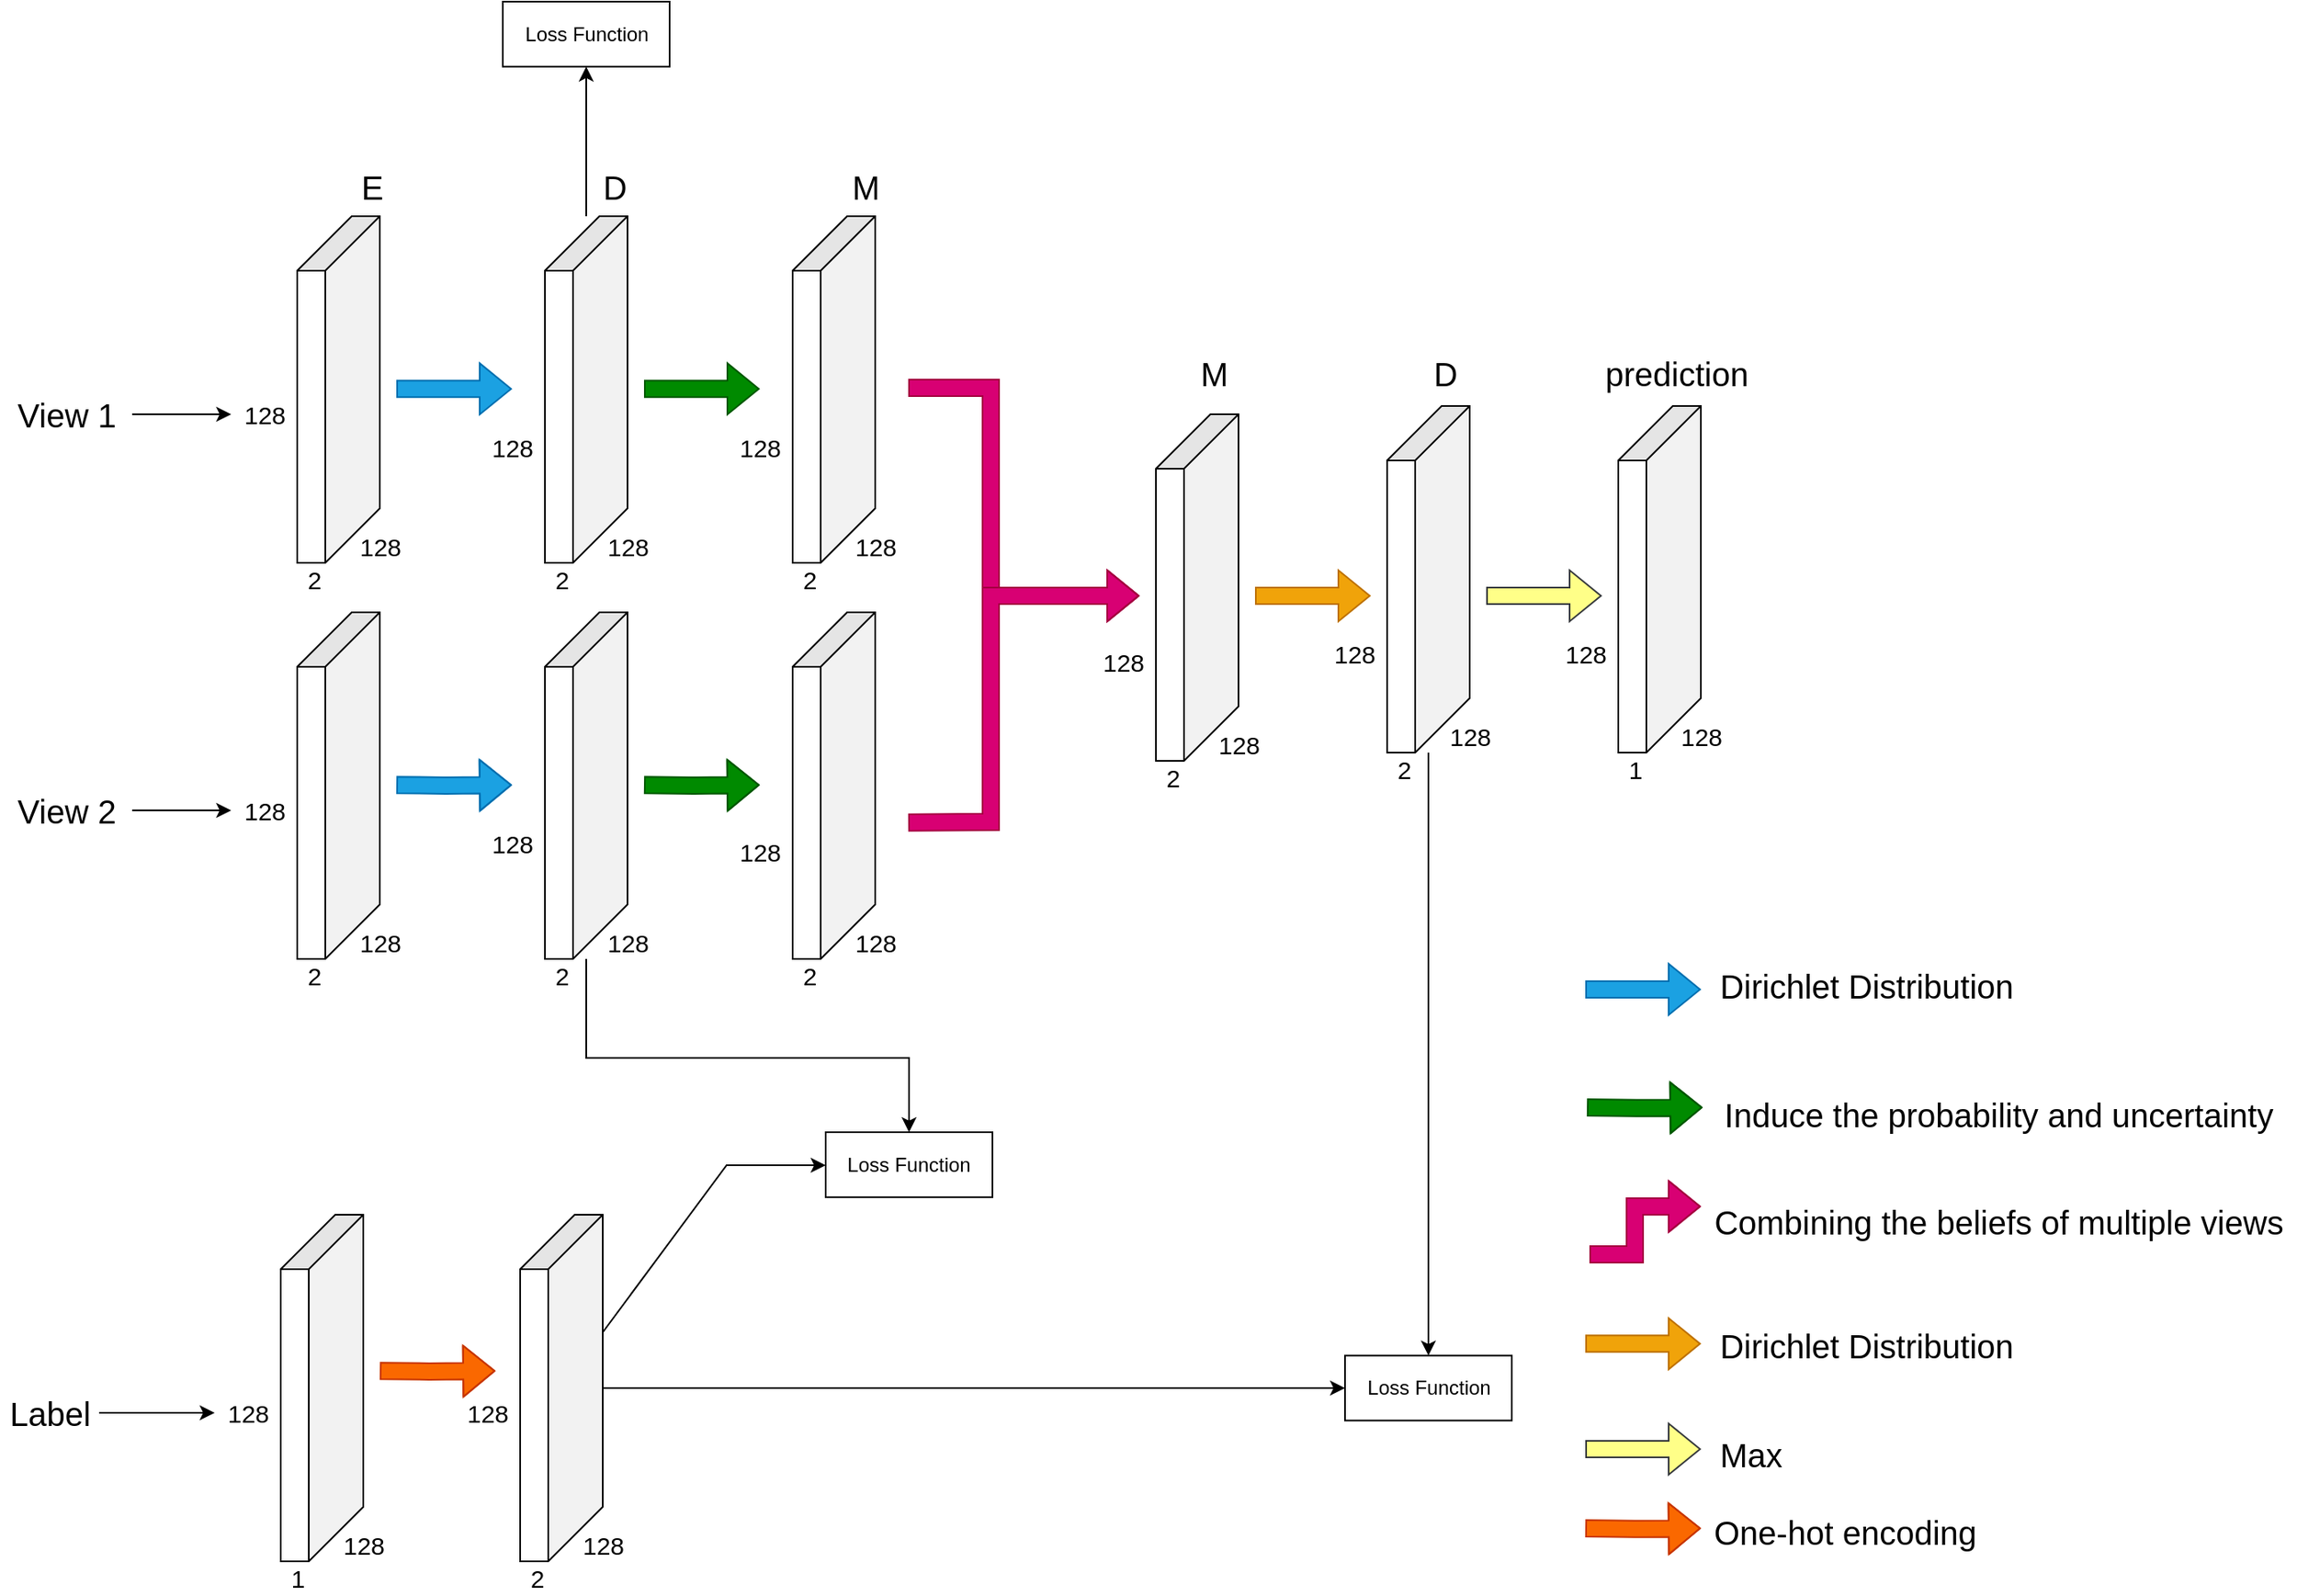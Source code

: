 <mxfile version="16.1.2" type="device"><diagram id="yiHz2BUGcFiBmMHOeCYi" name="第 1 页"><mxGraphModel dx="1865" dy="649" grid="1" gridSize="10" guides="1" tooltips="1" connect="1" arrows="1" fold="1" page="1" pageScale="1" pageWidth="827" pageHeight="1169" math="0" shadow="0"><root><mxCell id="0"/><mxCell id="1" parent="0"/><mxCell id="hBufid1eM8Qcbb5ndOK8-2" value="" style="shape=cube;whiteSpace=wrap;html=1;boundedLbl=1;backgroundOutline=1;darkOpacity=0.05;darkOpacity2=0.1;rotation=90;size=33;" parent="1" vertex="1"><mxGeometry x="-10" y="290" width="210" height="50" as="geometry"/></mxCell><mxCell id="hBufid1eM8Qcbb5ndOK8-3" value="&lt;font style=&quot;font-size: 15px&quot;&gt;2&lt;/font&gt;" style="text;html=1;align=center;verticalAlign=middle;resizable=0;points=[];autosize=1;strokeColor=none;fillColor=none;" parent="1" vertex="1"><mxGeometry x="70" y="420" width="20" height="20" as="geometry"/></mxCell><mxCell id="hBufid1eM8Qcbb5ndOK8-4" value="&lt;font style=&quot;font-size: 15px&quot;&gt;128&lt;/font&gt;" style="text;html=1;align=center;verticalAlign=middle;resizable=0;points=[];autosize=1;strokeColor=none;fillColor=none;" parent="1" vertex="1"><mxGeometry x="30" y="320" width="40" height="20" as="geometry"/></mxCell><mxCell id="hBufid1eM8Qcbb5ndOK8-5" value="&lt;font style=&quot;font-size: 15px&quot;&gt;128&lt;/font&gt;" style="text;html=1;align=center;verticalAlign=middle;resizable=0;points=[];autosize=1;strokeColor=none;fillColor=none;" parent="1" vertex="1"><mxGeometry x="100" y="400" width="40" height="20" as="geometry"/></mxCell><mxCell id="hBufid1eM8Qcbb5ndOK8-6" value="" style="shape=cube;whiteSpace=wrap;html=1;boundedLbl=1;backgroundOutline=1;darkOpacity=0.05;darkOpacity2=0.1;rotation=90;size=33;" parent="1" vertex="1"><mxGeometry x="-10" y="530" width="210" height="50" as="geometry"/></mxCell><mxCell id="hBufid1eM8Qcbb5ndOK8-7" value="&lt;font style=&quot;font-size: 15px&quot;&gt;2&lt;/font&gt;" style="text;html=1;align=center;verticalAlign=middle;resizable=0;points=[];autosize=1;strokeColor=none;fillColor=none;" parent="1" vertex="1"><mxGeometry x="70" y="660" width="20" height="20" as="geometry"/></mxCell><mxCell id="hBufid1eM8Qcbb5ndOK8-8" value="&lt;font style=&quot;font-size: 15px&quot;&gt;128&lt;/font&gt;" style="text;html=1;align=center;verticalAlign=middle;resizable=0;points=[];autosize=1;strokeColor=none;fillColor=none;" parent="1" vertex="1"><mxGeometry x="30" y="560" width="40" height="20" as="geometry"/></mxCell><mxCell id="hBufid1eM8Qcbb5ndOK8-9" value="&lt;font style=&quot;font-size: 15px&quot;&gt;128&lt;/font&gt;" style="text;html=1;align=center;verticalAlign=middle;resizable=0;points=[];autosize=1;strokeColor=none;fillColor=none;" parent="1" vertex="1"><mxGeometry x="100" y="640" width="40" height="20" as="geometry"/></mxCell><mxCell id="hBufid1eM8Qcbb5ndOK8-131" value="" style="edgeStyle=orthogonalEdgeStyle;rounded=0;orthogonalLoop=1;jettySize=auto;html=1;fontSize=15;entryX=0.5;entryY=1;entryDx=0;entryDy=0;" parent="1" source="hBufid1eM8Qcbb5ndOK8-10" target="hBufid1eM8Qcbb5ndOK8-128" edge="1"><mxGeometry relative="1" as="geometry"><mxPoint x="440.5" y="150" as="targetPoint"/></mxGeometry></mxCell><mxCell id="hBufid1eM8Qcbb5ndOK8-10" value="" style="shape=cube;whiteSpace=wrap;html=1;boundedLbl=1;backgroundOutline=1;darkOpacity=0.05;darkOpacity2=0.1;rotation=90;size=33;" parent="1" vertex="1"><mxGeometry x="140" y="290" width="210" height="50" as="geometry"/></mxCell><mxCell id="hBufid1eM8Qcbb5ndOK8-11" value="&lt;font style=&quot;font-size: 15px&quot;&gt;2&lt;/font&gt;" style="text;html=1;align=center;verticalAlign=middle;resizable=0;points=[];autosize=1;strokeColor=none;fillColor=none;" parent="1" vertex="1"><mxGeometry x="220" y="420" width="20" height="20" as="geometry"/></mxCell><mxCell id="hBufid1eM8Qcbb5ndOK8-12" value="&lt;font style=&quot;font-size: 15px&quot;&gt;128&lt;/font&gt;" style="text;html=1;align=center;verticalAlign=middle;resizable=0;points=[];autosize=1;strokeColor=none;fillColor=none;" parent="1" vertex="1"><mxGeometry x="180" y="340" width="40" height="20" as="geometry"/></mxCell><mxCell id="hBufid1eM8Qcbb5ndOK8-13" value="&lt;font style=&quot;font-size: 15px&quot;&gt;128&lt;/font&gt;" style="text;html=1;align=center;verticalAlign=middle;resizable=0;points=[];autosize=1;strokeColor=none;fillColor=none;" parent="1" vertex="1"><mxGeometry x="250" y="400" width="40" height="20" as="geometry"/></mxCell><mxCell id="hBufid1eM8Qcbb5ndOK8-107" value="" style="edgeStyle=orthogonalEdgeStyle;rounded=0;orthogonalLoop=1;jettySize=auto;html=1;fontSize=15;entryX=0.5;entryY=0;entryDx=0;entryDy=0;" parent="1" source="hBufid1eM8Qcbb5ndOK8-14" target="hBufid1eM8Qcbb5ndOK8-111" edge="1"><mxGeometry relative="1" as="geometry"><mxPoint x="490" y="695.0" as="targetPoint"/><Array as="points"><mxPoint x="245" y="720"/><mxPoint x="441" y="720"/></Array></mxGeometry></mxCell><mxCell id="hBufid1eM8Qcbb5ndOK8-14" value="" style="shape=cube;whiteSpace=wrap;html=1;boundedLbl=1;backgroundOutline=1;darkOpacity=0.05;darkOpacity2=0.1;rotation=90;size=33;" parent="1" vertex="1"><mxGeometry x="140" y="530" width="210" height="50" as="geometry"/></mxCell><mxCell id="hBufid1eM8Qcbb5ndOK8-15" value="&lt;font style=&quot;font-size: 15px&quot;&gt;2&lt;/font&gt;" style="text;html=1;align=center;verticalAlign=middle;resizable=0;points=[];autosize=1;strokeColor=none;fillColor=none;" parent="1" vertex="1"><mxGeometry x="220" y="660" width="20" height="20" as="geometry"/></mxCell><mxCell id="hBufid1eM8Qcbb5ndOK8-16" value="&lt;font style=&quot;font-size: 15px&quot;&gt;128&lt;/font&gt;" style="text;html=1;align=center;verticalAlign=middle;resizable=0;points=[];autosize=1;strokeColor=none;fillColor=none;" parent="1" vertex="1"><mxGeometry x="180" y="580" width="40" height="20" as="geometry"/></mxCell><mxCell id="hBufid1eM8Qcbb5ndOK8-17" value="&lt;font style=&quot;font-size: 15px&quot;&gt;128&lt;/font&gt;" style="text;html=1;align=center;verticalAlign=middle;resizable=0;points=[];autosize=1;strokeColor=none;fillColor=none;" parent="1" vertex="1"><mxGeometry x="250" y="640" width="40" height="20" as="geometry"/></mxCell><mxCell id="hBufid1eM8Qcbb5ndOK8-22" value="" style="shape=flexArrow;endArrow=classic;html=1;rounded=0;fillColor=#1ba1e2;strokeColor=#006EAF;" parent="1" edge="1"><mxGeometry width="50" height="50" relative="1" as="geometry"><mxPoint x="130" y="314.58" as="sourcePoint"/><mxPoint x="200" y="314.58" as="targetPoint"/></mxGeometry></mxCell><mxCell id="hBufid1eM8Qcbb5ndOK8-23" value="" style="shape=flexArrow;endArrow=classic;html=1;rounded=0;fillColor=#1ba1e2;strokeColor=#006EAF;" parent="1" edge="1"><mxGeometry width="50" height="50" relative="1" as="geometry"><mxPoint x="130" y="554.58" as="sourcePoint"/><mxPoint x="200" y="554.58" as="targetPoint"/><Array as="points"><mxPoint x="160" y="555"/></Array></mxGeometry></mxCell><mxCell id="hBufid1eM8Qcbb5ndOK8-31" value="" style="edgeStyle=orthogonalEdgeStyle;rounded=0;orthogonalLoop=1;jettySize=auto;html=1;fontSize=20;" parent="1" source="hBufid1eM8Qcbb5ndOK8-24" target="hBufid1eM8Qcbb5ndOK8-4" edge="1"><mxGeometry relative="1" as="geometry"/></mxCell><mxCell id="hBufid1eM8Qcbb5ndOK8-24" value="&lt;font style=&quot;font-size: 20px&quot;&gt;View 1&lt;/font&gt;" style="text;html=1;align=center;verticalAlign=middle;resizable=0;points=[];autosize=1;strokeColor=none;fillColor=none;" parent="1" vertex="1"><mxGeometry x="-110" y="320" width="80" height="20" as="geometry"/></mxCell><mxCell id="hBufid1eM8Qcbb5ndOK8-28" value="" style="edgeStyle=orthogonalEdgeStyle;rounded=0;orthogonalLoop=1;jettySize=auto;html=1;fontSize=20;" parent="1" source="hBufid1eM8Qcbb5ndOK8-25" target="hBufid1eM8Qcbb5ndOK8-8" edge="1"><mxGeometry relative="1" as="geometry"/></mxCell><mxCell id="hBufid1eM8Qcbb5ndOK8-25" value="&lt;font style=&quot;font-size: 20px&quot;&gt;View 2&lt;/font&gt;" style="text;html=1;align=center;verticalAlign=middle;resizable=0;points=[];autosize=1;strokeColor=none;fillColor=none;" parent="1" vertex="1"><mxGeometry x="-110" y="560" width="80" height="20" as="geometry"/></mxCell><mxCell id="hBufid1eM8Qcbb5ndOK8-34" value="" style="shape=cube;whiteSpace=wrap;html=1;boundedLbl=1;backgroundOutline=1;darkOpacity=0.05;darkOpacity2=0.1;rotation=90;size=33;" parent="1" vertex="1"><mxGeometry x="290" y="290" width="210" height="50" as="geometry"/></mxCell><mxCell id="hBufid1eM8Qcbb5ndOK8-35" value="&lt;font style=&quot;font-size: 15px&quot;&gt;2&lt;/font&gt;" style="text;html=1;align=center;verticalAlign=middle;resizable=0;points=[];autosize=1;strokeColor=none;fillColor=none;" parent="1" vertex="1"><mxGeometry x="370" y="420" width="20" height="20" as="geometry"/></mxCell><mxCell id="hBufid1eM8Qcbb5ndOK8-36" value="&lt;font style=&quot;font-size: 15px&quot;&gt;128&lt;/font&gt;" style="text;html=1;align=center;verticalAlign=middle;resizable=0;points=[];autosize=1;strokeColor=none;fillColor=none;" parent="1" vertex="1"><mxGeometry x="330" y="340" width="40" height="20" as="geometry"/></mxCell><mxCell id="hBufid1eM8Qcbb5ndOK8-37" value="&lt;font style=&quot;font-size: 15px&quot;&gt;128&lt;/font&gt;" style="text;html=1;align=center;verticalAlign=middle;resizable=0;points=[];autosize=1;strokeColor=none;fillColor=none;" parent="1" vertex="1"><mxGeometry x="400" y="400" width="40" height="20" as="geometry"/></mxCell><mxCell id="hBufid1eM8Qcbb5ndOK8-38" value="" style="shape=cube;whiteSpace=wrap;html=1;boundedLbl=1;backgroundOutline=1;darkOpacity=0.05;darkOpacity2=0.1;rotation=90;size=33;" parent="1" vertex="1"><mxGeometry x="290" y="530" width="210" height="50" as="geometry"/></mxCell><mxCell id="hBufid1eM8Qcbb5ndOK8-39" value="&lt;font style=&quot;font-size: 15px&quot;&gt;2&lt;/font&gt;" style="text;html=1;align=center;verticalAlign=middle;resizable=0;points=[];autosize=1;strokeColor=none;fillColor=none;" parent="1" vertex="1"><mxGeometry x="370" y="660" width="20" height="20" as="geometry"/></mxCell><mxCell id="hBufid1eM8Qcbb5ndOK8-40" value="&lt;font style=&quot;font-size: 15px&quot;&gt;128&lt;/font&gt;" style="text;html=1;align=center;verticalAlign=middle;resizable=0;points=[];autosize=1;strokeColor=none;fillColor=none;" parent="1" vertex="1"><mxGeometry x="330" y="585" width="40" height="20" as="geometry"/></mxCell><mxCell id="hBufid1eM8Qcbb5ndOK8-41" value="&lt;font style=&quot;font-size: 15px&quot;&gt;128&lt;/font&gt;" style="text;html=1;align=center;verticalAlign=middle;resizable=0;points=[];autosize=1;strokeColor=none;fillColor=none;" parent="1" vertex="1"><mxGeometry x="400" y="640" width="40" height="20" as="geometry"/></mxCell><mxCell id="hBufid1eM8Qcbb5ndOK8-42" value="" style="shape=flexArrow;endArrow=classic;html=1;rounded=0;fillColor=#008a00;strokeColor=#005700;" parent="1" edge="1"><mxGeometry width="50" height="50" relative="1" as="geometry"><mxPoint x="280" y="314.58" as="sourcePoint"/><mxPoint x="350" y="314.58" as="targetPoint"/></mxGeometry></mxCell><mxCell id="hBufid1eM8Qcbb5ndOK8-43" value="" style="shape=flexArrow;endArrow=classic;html=1;rounded=0;fillColor=#008a00;strokeColor=#005700;" parent="1" edge="1"><mxGeometry width="50" height="50" relative="1" as="geometry"><mxPoint x="280" y="554.58" as="sourcePoint"/><mxPoint x="350" y="554.58" as="targetPoint"/><Array as="points"><mxPoint x="310" y="555"/></Array></mxGeometry></mxCell><mxCell id="hBufid1eM8Qcbb5ndOK8-44" value="" style="shape=flexArrow;endArrow=classic;html=1;rounded=0;fillColor=#d80073;strokeColor=#A50040;" parent="1" edge="1"><mxGeometry width="50" height="50" relative="1" as="geometry"><mxPoint x="440" y="314" as="sourcePoint"/><mxPoint x="580" y="440" as="targetPoint"/><Array as="points"><mxPoint x="490" y="314"/><mxPoint x="490" y="440"/></Array></mxGeometry></mxCell><mxCell id="hBufid1eM8Qcbb5ndOK8-45" value="" style="shape=flexArrow;endArrow=classic;html=1;rounded=0;fillColor=#d80073;strokeColor=#A50040;" parent="1" edge="1"><mxGeometry width="50" height="50" relative="1" as="geometry"><mxPoint x="440.0" y="577.41" as="sourcePoint"/><mxPoint x="580" y="440" as="targetPoint"/><Array as="points"><mxPoint x="490" y="577"/><mxPoint x="490" y="440"/></Array></mxGeometry></mxCell><mxCell id="hBufid1eM8Qcbb5ndOK8-46" value="E" style="text;html=1;align=center;verticalAlign=middle;resizable=0;points=[];autosize=1;strokeColor=none;fillColor=none;fontSize=20;" parent="1" vertex="1"><mxGeometry x="100" y="177" width="30" height="30" as="geometry"/></mxCell><mxCell id="hBufid1eM8Qcbb5ndOK8-47" value="D" style="text;html=1;align=center;verticalAlign=middle;resizable=0;points=[];autosize=1;strokeColor=none;fillColor=none;fontSize=20;" parent="1" vertex="1"><mxGeometry x="247" y="177" width="30" height="30" as="geometry"/></mxCell><mxCell id="hBufid1eM8Qcbb5ndOK8-48" value="M" style="text;html=1;align=center;verticalAlign=middle;resizable=0;points=[];autosize=1;strokeColor=none;fillColor=none;fontSize=20;" parent="1" vertex="1"><mxGeometry x="399" y="177" width="30" height="30" as="geometry"/></mxCell><mxCell id="hBufid1eM8Qcbb5ndOK8-74" value="" style="shape=cube;whiteSpace=wrap;html=1;boundedLbl=1;backgroundOutline=1;darkOpacity=0.05;darkOpacity2=0.1;rotation=90;size=33;" parent="1" vertex="1"><mxGeometry x="510" y="410" width="210" height="50" as="geometry"/></mxCell><mxCell id="hBufid1eM8Qcbb5ndOK8-75" value="&lt;font style=&quot;font-size: 15px&quot;&gt;2&lt;/font&gt;" style="text;html=1;align=center;verticalAlign=middle;resizable=0;points=[];autosize=1;strokeColor=none;fillColor=none;" parent="1" vertex="1"><mxGeometry x="590" y="540" width="20" height="20" as="geometry"/></mxCell><mxCell id="hBufid1eM8Qcbb5ndOK8-76" value="&lt;font style=&quot;font-size: 15px&quot;&gt;128&lt;/font&gt;" style="text;html=1;align=center;verticalAlign=middle;resizable=0;points=[];autosize=1;strokeColor=none;fillColor=none;" parent="1" vertex="1"><mxGeometry x="620" y="520" width="40" height="20" as="geometry"/></mxCell><mxCell id="hBufid1eM8Qcbb5ndOK8-77" value="&lt;font style=&quot;font-size: 15px&quot;&gt;128&lt;/font&gt;" style="text;html=1;align=center;verticalAlign=middle;resizable=0;points=[];autosize=1;strokeColor=none;fillColor=none;" parent="1" vertex="1"><mxGeometry x="550" y="470" width="40" height="20" as="geometry"/></mxCell><mxCell id="hBufid1eM8Qcbb5ndOK8-79" value="" style="shape=flexArrow;endArrow=classic;html=1;rounded=0;fillColor=#f0a30a;strokeColor=#BD7000;" parent="1" edge="1"><mxGeometry width="50" height="50" relative="1" as="geometry"><mxPoint x="650" y="440.0" as="sourcePoint"/><mxPoint x="720" y="440.0" as="targetPoint"/></mxGeometry></mxCell><mxCell id="hBufid1eM8Qcbb5ndOK8-110" value="" style="edgeStyle=orthogonalEdgeStyle;rounded=0;orthogonalLoop=1;jettySize=auto;html=1;fontSize=15;entryX=0.5;entryY=0;entryDx=0;entryDy=0;" parent="1" source="hBufid1eM8Qcbb5ndOK8-80" target="hBufid1eM8Qcbb5ndOK8-113" edge="1"><mxGeometry relative="1" as="geometry"><mxPoint x="640" y="1010" as="targetPoint"/><Array as="points"><mxPoint x="755" y="891"/></Array></mxGeometry></mxCell><mxCell id="hBufid1eM8Qcbb5ndOK8-80" value="" style="shape=cube;whiteSpace=wrap;html=1;boundedLbl=1;backgroundOutline=1;darkOpacity=0.05;darkOpacity2=0.1;rotation=90;size=33;" parent="1" vertex="1"><mxGeometry x="650" y="405" width="210" height="50" as="geometry"/></mxCell><mxCell id="hBufid1eM8Qcbb5ndOK8-81" value="&lt;font style=&quot;font-size: 15px&quot;&gt;2&lt;/font&gt;" style="text;html=1;align=center;verticalAlign=middle;resizable=0;points=[];autosize=1;strokeColor=none;fillColor=none;" parent="1" vertex="1"><mxGeometry x="730" y="535" width="20" height="20" as="geometry"/></mxCell><mxCell id="hBufid1eM8Qcbb5ndOK8-82" value="&lt;font style=&quot;font-size: 15px&quot;&gt;128&lt;/font&gt;" style="text;html=1;align=center;verticalAlign=middle;resizable=0;points=[];autosize=1;strokeColor=none;fillColor=none;" parent="1" vertex="1"><mxGeometry x="760" y="515" width="40" height="20" as="geometry"/></mxCell><mxCell id="hBufid1eM8Qcbb5ndOK8-83" value="&lt;font style=&quot;font-size: 15px&quot;&gt;128&lt;/font&gt;" style="text;html=1;align=center;verticalAlign=middle;resizable=0;points=[];autosize=1;strokeColor=none;fillColor=none;" parent="1" vertex="1"><mxGeometry x="690" y="465" width="40" height="20" as="geometry"/></mxCell><mxCell id="hBufid1eM8Qcbb5ndOK8-90" value="" style="shape=flexArrow;endArrow=classic;html=1;rounded=0;fillColor=#ffff88;strokeColor=#36393d;" parent="1" edge="1"><mxGeometry width="50" height="50" relative="1" as="geometry"><mxPoint x="790" y="440" as="sourcePoint"/><mxPoint x="860" y="440" as="targetPoint"/></mxGeometry></mxCell><mxCell id="hBufid1eM8Qcbb5ndOK8-91" value="" style="shape=cube;whiteSpace=wrap;html=1;boundedLbl=1;backgroundOutline=1;darkOpacity=0.05;darkOpacity2=0.1;rotation=90;size=33;" parent="1" vertex="1"><mxGeometry x="790" y="405" width="210" height="50" as="geometry"/></mxCell><mxCell id="hBufid1eM8Qcbb5ndOK8-92" value="&lt;font style=&quot;font-size: 15px&quot;&gt;1&lt;/font&gt;" style="text;html=1;align=center;verticalAlign=middle;resizable=0;points=[];autosize=1;strokeColor=none;fillColor=none;" parent="1" vertex="1"><mxGeometry x="870" y="535" width="20" height="20" as="geometry"/></mxCell><mxCell id="hBufid1eM8Qcbb5ndOK8-93" value="&lt;font style=&quot;font-size: 15px&quot;&gt;128&lt;/font&gt;" style="text;html=1;align=center;verticalAlign=middle;resizable=0;points=[];autosize=1;strokeColor=none;fillColor=none;" parent="1" vertex="1"><mxGeometry x="900" y="515" width="40" height="20" as="geometry"/></mxCell><mxCell id="hBufid1eM8Qcbb5ndOK8-94" value="&lt;font style=&quot;font-size: 15px&quot;&gt;128&lt;/font&gt;" style="text;html=1;align=center;verticalAlign=middle;resizable=0;points=[];autosize=1;strokeColor=none;fillColor=none;" parent="1" vertex="1"><mxGeometry x="830" y="465" width="40" height="20" as="geometry"/></mxCell><mxCell id="hBufid1eM8Qcbb5ndOK8-111" value="Loss Function" style="whiteSpace=wrap;html=1;" parent="1" vertex="1"><mxGeometry x="390" y="765" width="101" height="39.37" as="geometry"/></mxCell><mxCell id="hBufid1eM8Qcbb5ndOK8-112" value="" style="edgeStyle=orthogonalEdgeStyle;rounded=0;orthogonalLoop=1;jettySize=auto;html=1;fontSize=15;" parent="1" source="hBufid1eM8Qcbb5ndOK8-97" target="hBufid1eM8Qcbb5ndOK8-111" edge="1"><mxGeometry relative="1" as="geometry"><Array as="points"><mxPoint x="330" y="785"/></Array></mxGeometry></mxCell><mxCell id="hBufid1eM8Qcbb5ndOK8-113" value="Loss Function" style="whiteSpace=wrap;html=1;" parent="1" vertex="1"><mxGeometry x="704.5" y="900.32" width="101" height="39.37" as="geometry"/></mxCell><mxCell id="hBufid1eM8Qcbb5ndOK8-114" value="" style="edgeStyle=orthogonalEdgeStyle;rounded=0;orthogonalLoop=1;jettySize=auto;html=1;fontSize=15;entryX=0;entryY=0.5;entryDx=0;entryDy=0;" parent="1" source="hBufid1eM8Qcbb5ndOK8-97" target="hBufid1eM8Qcbb5ndOK8-113" edge="1"><mxGeometry relative="1" as="geometry"><mxPoint x="265" y="896.25" as="sourcePoint"/><mxPoint x="400" y="795.0" as="targetPoint"/><Array as="points"><mxPoint x="704" y="920"/></Array></mxGeometry></mxCell><mxCell id="hBufid1eM8Qcbb5ndOK8-128" value="Loss Function" style="whiteSpace=wrap;html=1;" parent="1" vertex="1"><mxGeometry x="194.5" y="80" width="101" height="39.37" as="geometry"/></mxCell><mxCell id="hBufid1eM8Qcbb5ndOK8-132" value="" style="shape=flexArrow;endArrow=classic;html=1;rounded=0;fillColor=#1ba1e2;strokeColor=#006EAF;" parent="1" edge="1"><mxGeometry width="50" height="50" relative="1" as="geometry"><mxPoint x="850" y="678.46" as="sourcePoint"/><mxPoint x="920" y="678.46" as="targetPoint"/></mxGeometry></mxCell><mxCell id="hBufid1eM8Qcbb5ndOK8-133" value="" style="shape=flexArrow;endArrow=classic;html=1;rounded=0;fillColor=#008a00;strokeColor=#005700;" parent="1" edge="1"><mxGeometry width="50" height="50" relative="1" as="geometry"><mxPoint x="851" y="750" as="sourcePoint"/><mxPoint x="921" y="750" as="targetPoint"/><Array as="points"><mxPoint x="881" y="750.42"/></Array></mxGeometry></mxCell><mxCell id="hBufid1eM8Qcbb5ndOK8-134" value="" style="shape=flexArrow;endArrow=classic;html=1;rounded=0;fillColor=#d80073;strokeColor=#A50040;" parent="1" edge="1"><mxGeometry width="50" height="50" relative="1" as="geometry"><mxPoint x="852.5" y="839" as="sourcePoint"/><mxPoint x="920" y="810" as="targetPoint"/><Array as="points"><mxPoint x="880" y="839"/><mxPoint x="880" y="810"/></Array></mxGeometry></mxCell><mxCell id="hBufid1eM8Qcbb5ndOK8-135" value="" style="shape=flexArrow;endArrow=classic;html=1;rounded=0;fillColor=#f0a30a;strokeColor=#BD7000;" parent="1" edge="1"><mxGeometry width="50" height="50" relative="1" as="geometry"><mxPoint x="850" y="893.18" as="sourcePoint"/><mxPoint x="920" y="893.18" as="targetPoint"/></mxGeometry></mxCell><mxCell id="hBufid1eM8Qcbb5ndOK8-136" value="" style="shape=flexArrow;endArrow=classic;html=1;rounded=0;fillColor=#ffff88;strokeColor=#36393d;" parent="1" edge="1"><mxGeometry width="50" height="50" relative="1" as="geometry"><mxPoint x="850.0" y="957" as="sourcePoint"/><mxPoint x="920.0" y="957" as="targetPoint"/></mxGeometry></mxCell><mxCell id="hBufid1eM8Qcbb5ndOK8-66" value="" style="shape=cube;whiteSpace=wrap;html=1;boundedLbl=1;backgroundOutline=1;darkOpacity=0.05;darkOpacity2=0.1;rotation=90;size=33;" parent="1" vertex="1"><mxGeometry x="-20" y="895" width="210" height="50" as="geometry"/></mxCell><mxCell id="hBufid1eM8Qcbb5ndOK8-67" value="1" style="text;html=1;align=center;verticalAlign=middle;resizable=0;points=[];autosize=1;strokeColor=none;fillColor=none;fontSize=15;" parent="1" vertex="1"><mxGeometry x="60" y="1025" width="20" height="20" as="geometry"/></mxCell><mxCell id="hBufid1eM8Qcbb5ndOK8-68" value="128" style="text;html=1;align=center;verticalAlign=middle;resizable=0;points=[];autosize=1;strokeColor=none;fillColor=none;fontSize=15;" parent="1" vertex="1"><mxGeometry x="20" y="925" width="40" height="20" as="geometry"/></mxCell><mxCell id="hBufid1eM8Qcbb5ndOK8-69" value="128" style="text;html=1;align=center;verticalAlign=middle;resizable=0;points=[];autosize=1;strokeColor=none;fillColor=none;fontSize=15;" parent="1" vertex="1"><mxGeometry x="90" y="1005" width="40" height="20" as="geometry"/></mxCell><mxCell id="hBufid1eM8Qcbb5ndOK8-71" value="" style="shape=flexArrow;endArrow=classic;html=1;rounded=0;fillColor=#fa6800;strokeColor=#C73500;fontSize=15;" parent="1" edge="1"><mxGeometry width="50" height="50" relative="1" as="geometry"><mxPoint x="120" y="909.58" as="sourcePoint"/><mxPoint x="190" y="909.58" as="targetPoint"/><Array as="points"><mxPoint x="150" y="910"/></Array></mxGeometry></mxCell><mxCell id="hBufid1eM8Qcbb5ndOK8-72" value="" style="edgeStyle=orthogonalEdgeStyle;rounded=0;orthogonalLoop=1;jettySize=auto;html=1;fontSize=20;" parent="1" source="hBufid1eM8Qcbb5ndOK8-73" target="hBufid1eM8Qcbb5ndOK8-68" edge="1"><mxGeometry relative="1" as="geometry"/></mxCell><mxCell id="hBufid1eM8Qcbb5ndOK8-73" value="&lt;span style=&quot;font-size: 20px&quot;&gt;Label&lt;/span&gt;" style="text;html=1;align=center;verticalAlign=middle;resizable=0;points=[];autosize=1;strokeColor=none;fillColor=none;" parent="1" vertex="1"><mxGeometry x="-110" y="925" width="60" height="20" as="geometry"/></mxCell><mxCell id="hBufid1eM8Qcbb5ndOK8-97" value="" style="shape=cube;whiteSpace=wrap;html=1;boundedLbl=1;backgroundOutline=1;darkOpacity=0.05;darkOpacity2=0.1;rotation=90;size=33;" parent="1" vertex="1"><mxGeometry x="125" y="895" width="210" height="50" as="geometry"/></mxCell><mxCell id="hBufid1eM8Qcbb5ndOK8-98" value="2" style="text;html=1;align=center;verticalAlign=middle;resizable=0;points=[];autosize=1;strokeColor=none;fillColor=none;fontSize=15;" parent="1" vertex="1"><mxGeometry x="205" y="1025" width="20" height="20" as="geometry"/></mxCell><mxCell id="hBufid1eM8Qcbb5ndOK8-99" value="128" style="text;html=1;align=center;verticalAlign=middle;resizable=0;points=[];autosize=1;strokeColor=none;fillColor=none;fontSize=15;" parent="1" vertex="1"><mxGeometry x="165" y="925" width="40" height="20" as="geometry"/></mxCell><mxCell id="hBufid1eM8Qcbb5ndOK8-100" value="128" style="text;html=1;align=center;verticalAlign=middle;resizable=0;points=[];autosize=1;strokeColor=none;fillColor=none;fontSize=15;" parent="1" vertex="1"><mxGeometry x="235" y="1005" width="40" height="20" as="geometry"/></mxCell><mxCell id="hBufid1eM8Qcbb5ndOK8-149" value="" style="shape=flexArrow;endArrow=classic;html=1;rounded=0;fillColor=#fa6800;strokeColor=#C73500;fontSize=15;" parent="1" edge="1"><mxGeometry width="50" height="50" relative="1" as="geometry"><mxPoint x="850" y="1005.0" as="sourcePoint"/><mxPoint x="920" y="1005.0" as="targetPoint"/><Array as="points"><mxPoint x="880" y="1005.42"/></Array></mxGeometry></mxCell><mxCell id="hBufid1eM8Qcbb5ndOK8-151" value="&lt;font style=&quot;font-size: 20px&quot;&gt;Dirichlet Distribution&lt;/font&gt;" style="text;html=1;align=center;verticalAlign=middle;resizable=0;points=[];autosize=1;strokeColor=none;fillColor=none;fontSize=15;" parent="1" vertex="1"><mxGeometry x="925" y="661" width="190" height="30" as="geometry"/></mxCell><mxCell id="hBufid1eM8Qcbb5ndOK8-152" value="&lt;font style=&quot;font-size: 20px&quot;&gt;Induce the probability and uncertainty&lt;/font&gt;" style="text;html=1;align=center;verticalAlign=middle;resizable=0;points=[];autosize=1;strokeColor=none;fillColor=none;fontSize=19;" parent="1" vertex="1"><mxGeometry x="925" y="740" width="350" height="30" as="geometry"/></mxCell><mxCell id="hBufid1eM8Qcbb5ndOK8-153" value="Combining the beliefs of multiple views" style="text;html=1;align=center;verticalAlign=middle;resizable=0;points=[];autosize=1;strokeColor=none;fillColor=none;fontSize=20;" parent="1" vertex="1"><mxGeometry x="920" y="804.37" width="360" height="30" as="geometry"/></mxCell><mxCell id="hBufid1eM8Qcbb5ndOK8-154" value="Dirichlet Distribution" style="text;html=1;align=center;verticalAlign=middle;resizable=0;points=[];autosize=1;strokeColor=none;fillColor=none;fontSize=20;" parent="1" vertex="1"><mxGeometry x="925" y="879" width="190" height="30" as="geometry"/></mxCell><mxCell id="hBufid1eM8Qcbb5ndOK8-155" value="M" style="text;html=1;align=center;verticalAlign=middle;resizable=0;points=[];autosize=1;strokeColor=none;fillColor=none;fontSize=20;" parent="1" vertex="1"><mxGeometry x="610" y="290" width="30" height="30" as="geometry"/></mxCell><mxCell id="hBufid1eM8Qcbb5ndOK8-156" value="D" style="text;html=1;align=center;verticalAlign=middle;resizable=0;points=[];autosize=1;strokeColor=none;fillColor=none;fontSize=20;" parent="1" vertex="1"><mxGeometry x="750" y="290" width="30" height="30" as="geometry"/></mxCell><mxCell id="hBufid1eM8Qcbb5ndOK8-157" value="prediction" style="text;html=1;align=center;verticalAlign=middle;resizable=0;points=[];autosize=1;strokeColor=none;fillColor=none;fontSize=20;" parent="1" vertex="1"><mxGeometry x="855" y="290" width="100" height="30" as="geometry"/></mxCell><mxCell id="hBufid1eM8Qcbb5ndOK8-158" value="Max" style="text;html=1;align=center;verticalAlign=middle;resizable=0;points=[];autosize=1;strokeColor=none;fillColor=none;fontSize=20;" parent="1" vertex="1"><mxGeometry x="925" y="945" width="50" height="30" as="geometry"/></mxCell><mxCell id="hBufid1eM8Qcbb5ndOK8-159" value="One-hot encoding" style="text;html=1;align=center;verticalAlign=middle;resizable=0;points=[];autosize=1;strokeColor=none;fillColor=none;fontSize=20;" parent="1" vertex="1"><mxGeometry x="922" y="992" width="170" height="30" as="geometry"/></mxCell></root></mxGraphModel></diagram></mxfile>